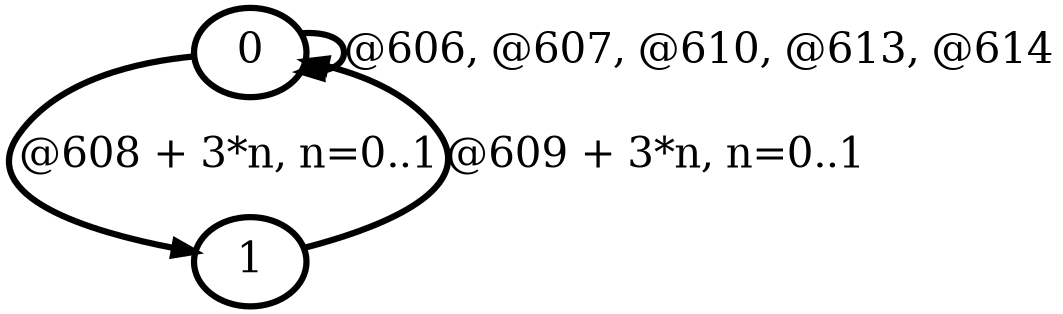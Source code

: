 digraph G {
        node [style=rounded, penwidth=3, fontsize=20, shape=oval];
        "0" -> "0" [label="@606, @607, @610, @613, @614", color=black,arrowsize=1,style=bold,penwidth=3,fontsize=20];
"0" -> "1" [label="@608 + 3*n, n=0..1", color=black,arrowsize=1,style=bold,penwidth=3,fontsize=20];
"1" -> "0" [label="@609 + 3*n, n=0..1", color=black,arrowsize=1,style=bold,penwidth=3,fontsize=20];
}

